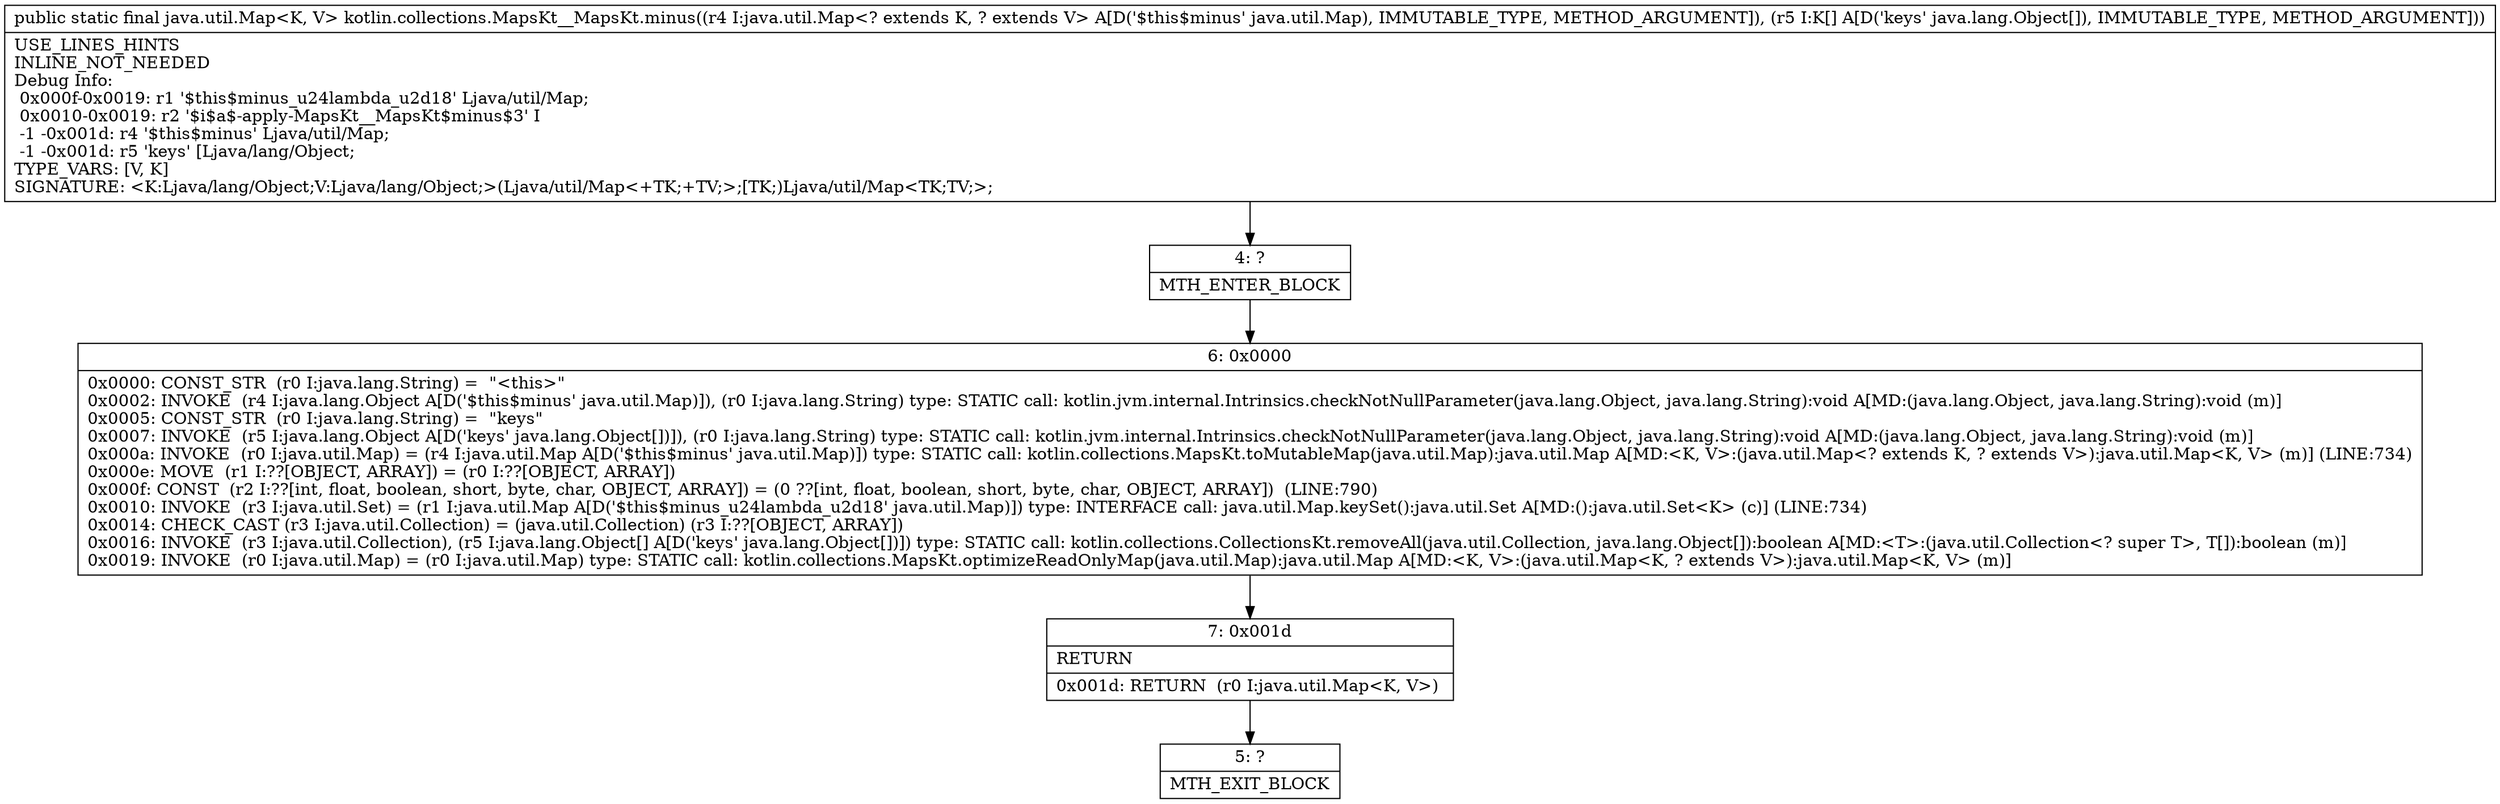 digraph "CFG forkotlin.collections.MapsKt__MapsKt.minus(Ljava\/util\/Map;[Ljava\/lang\/Object;)Ljava\/util\/Map;" {
Node_4 [shape=record,label="{4\:\ ?|MTH_ENTER_BLOCK\l}"];
Node_6 [shape=record,label="{6\:\ 0x0000|0x0000: CONST_STR  (r0 I:java.lang.String) =  \"\<this\>\" \l0x0002: INVOKE  (r4 I:java.lang.Object A[D('$this$minus' java.util.Map)]), (r0 I:java.lang.String) type: STATIC call: kotlin.jvm.internal.Intrinsics.checkNotNullParameter(java.lang.Object, java.lang.String):void A[MD:(java.lang.Object, java.lang.String):void (m)]\l0x0005: CONST_STR  (r0 I:java.lang.String) =  \"keys\" \l0x0007: INVOKE  (r5 I:java.lang.Object A[D('keys' java.lang.Object[])]), (r0 I:java.lang.String) type: STATIC call: kotlin.jvm.internal.Intrinsics.checkNotNullParameter(java.lang.Object, java.lang.String):void A[MD:(java.lang.Object, java.lang.String):void (m)]\l0x000a: INVOKE  (r0 I:java.util.Map) = (r4 I:java.util.Map A[D('$this$minus' java.util.Map)]) type: STATIC call: kotlin.collections.MapsKt.toMutableMap(java.util.Map):java.util.Map A[MD:\<K, V\>:(java.util.Map\<? extends K, ? extends V\>):java.util.Map\<K, V\> (m)] (LINE:734)\l0x000e: MOVE  (r1 I:??[OBJECT, ARRAY]) = (r0 I:??[OBJECT, ARRAY]) \l0x000f: CONST  (r2 I:??[int, float, boolean, short, byte, char, OBJECT, ARRAY]) = (0 ??[int, float, boolean, short, byte, char, OBJECT, ARRAY])  (LINE:790)\l0x0010: INVOKE  (r3 I:java.util.Set) = (r1 I:java.util.Map A[D('$this$minus_u24lambda_u2d18' java.util.Map)]) type: INTERFACE call: java.util.Map.keySet():java.util.Set A[MD:():java.util.Set\<K\> (c)] (LINE:734)\l0x0014: CHECK_CAST (r3 I:java.util.Collection) = (java.util.Collection) (r3 I:??[OBJECT, ARRAY]) \l0x0016: INVOKE  (r3 I:java.util.Collection), (r5 I:java.lang.Object[] A[D('keys' java.lang.Object[])]) type: STATIC call: kotlin.collections.CollectionsKt.removeAll(java.util.Collection, java.lang.Object[]):boolean A[MD:\<T\>:(java.util.Collection\<? super T\>, T[]):boolean (m)]\l0x0019: INVOKE  (r0 I:java.util.Map) = (r0 I:java.util.Map) type: STATIC call: kotlin.collections.MapsKt.optimizeReadOnlyMap(java.util.Map):java.util.Map A[MD:\<K, V\>:(java.util.Map\<K, ? extends V\>):java.util.Map\<K, V\> (m)]\l}"];
Node_7 [shape=record,label="{7\:\ 0x001d|RETURN\l|0x001d: RETURN  (r0 I:java.util.Map\<K, V\>) \l}"];
Node_5 [shape=record,label="{5\:\ ?|MTH_EXIT_BLOCK\l}"];
MethodNode[shape=record,label="{public static final java.util.Map\<K, V\> kotlin.collections.MapsKt__MapsKt.minus((r4 I:java.util.Map\<? extends K, ? extends V\> A[D('$this$minus' java.util.Map), IMMUTABLE_TYPE, METHOD_ARGUMENT]), (r5 I:K[] A[D('keys' java.lang.Object[]), IMMUTABLE_TYPE, METHOD_ARGUMENT]))  | USE_LINES_HINTS\lINLINE_NOT_NEEDED\lDebug Info:\l  0x000f\-0x0019: r1 '$this$minus_u24lambda_u2d18' Ljava\/util\/Map;\l  0x0010\-0x0019: r2 '$i$a$\-apply\-MapsKt__MapsKt$minus$3' I\l  \-1 \-0x001d: r4 '$this$minus' Ljava\/util\/Map;\l  \-1 \-0x001d: r5 'keys' [Ljava\/lang\/Object;\lTYPE_VARS: [V, K]\lSIGNATURE: \<K:Ljava\/lang\/Object;V:Ljava\/lang\/Object;\>(Ljava\/util\/Map\<+TK;+TV;\>;[TK;)Ljava\/util\/Map\<TK;TV;\>;\l}"];
MethodNode -> Node_4;Node_4 -> Node_6;
Node_6 -> Node_7;
Node_7 -> Node_5;
}

